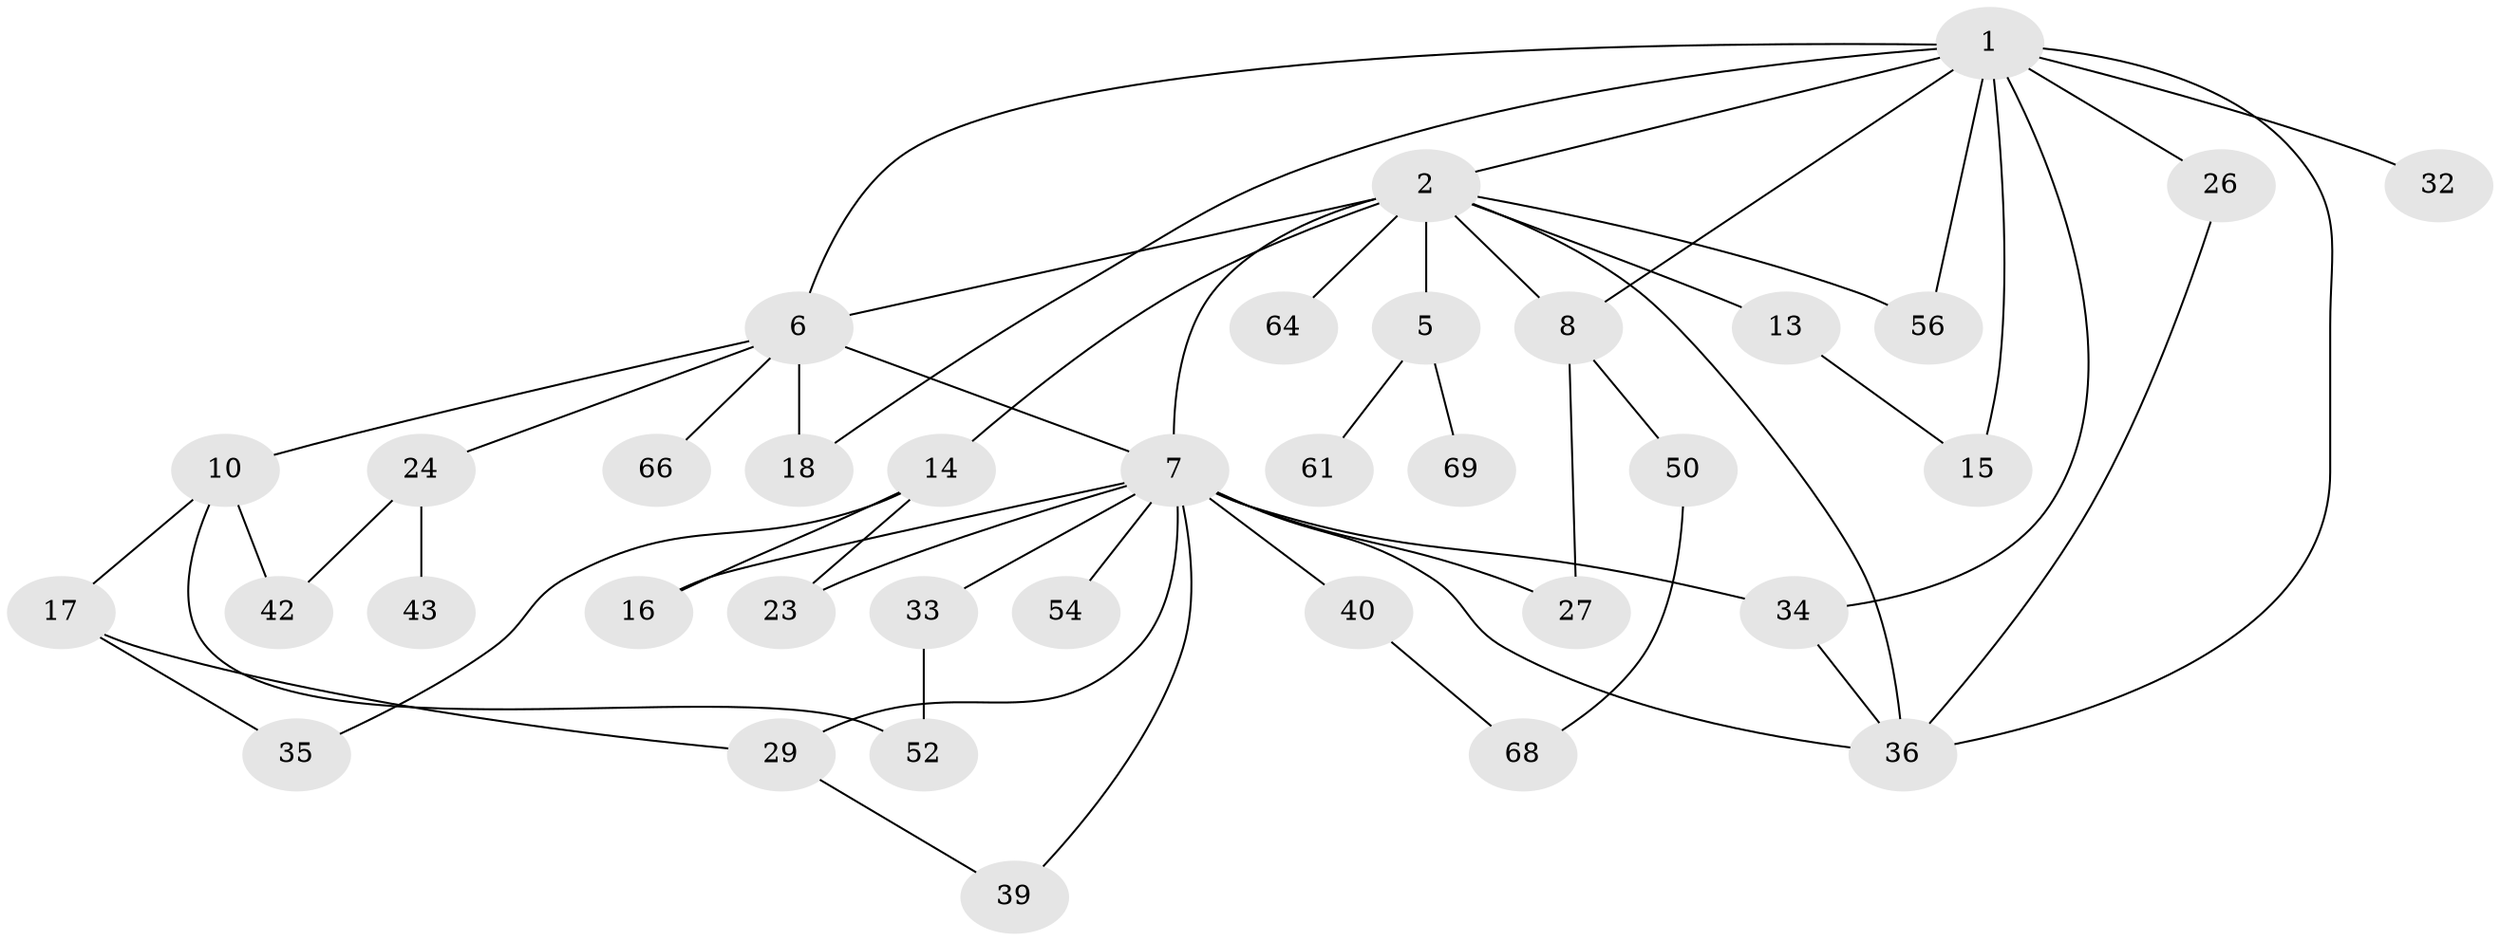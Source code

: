 // original degree distribution, {5: 0.06944444444444445, 4: 0.08333333333333333, 7: 0.013888888888888888, 3: 0.18055555555555555, 6: 0.041666666666666664, 2: 0.4305555555555556, 1: 0.18055555555555555}
// Generated by graph-tools (version 1.1) at 2025/13/03/09/25 04:13:32]
// undirected, 36 vertices, 55 edges
graph export_dot {
graph [start="1"]
  node [color=gray90,style=filled];
  1 [super="+3+9"];
  2 [super="+4"];
  5;
  6 [super="+30"];
  7 [super="+11+22+19"];
  8 [super="+31+38+51"];
  10;
  13;
  14;
  15;
  16;
  17 [super="+67"];
  18;
  23 [super="+60"];
  24;
  26;
  27 [super="+45"];
  29 [super="+53"];
  32;
  33 [super="+44"];
  34 [super="+59+37"];
  35;
  36 [super="+46+41"];
  39;
  40 [super="+57"];
  42;
  43 [super="+55"];
  50;
  52 [super="+65"];
  54;
  56;
  61 [super="+62"];
  64;
  66;
  68;
  69;
  1 -- 2;
  1 -- 32;
  1 -- 15;
  1 -- 34;
  1 -- 18;
  1 -- 26;
  1 -- 8;
  1 -- 56;
  1 -- 6;
  1 -- 36;
  2 -- 7 [weight=2];
  2 -- 14;
  2 -- 64;
  2 -- 36;
  2 -- 5;
  2 -- 6;
  2 -- 8;
  2 -- 13;
  2 -- 56;
  5 -- 61;
  5 -- 69;
  6 -- 10;
  6 -- 24;
  6 -- 66;
  6 -- 18;
  6 -- 7;
  7 -- 36;
  7 -- 34 [weight=2];
  7 -- 39;
  7 -- 40;
  7 -- 54;
  7 -- 23;
  7 -- 29;
  7 -- 33;
  7 -- 16;
  7 -- 27;
  8 -- 27;
  8 -- 50;
  10 -- 17;
  10 -- 42;
  10 -- 52;
  13 -- 15;
  14 -- 16;
  14 -- 23;
  14 -- 35;
  17 -- 35;
  17 -- 29;
  24 -- 43;
  24 -- 42;
  26 -- 36;
  29 -- 39;
  33 -- 52;
  34 -- 36;
  40 -- 68;
  50 -- 68;
}
